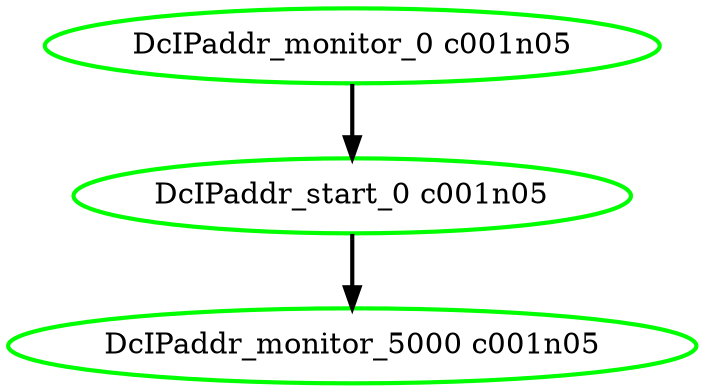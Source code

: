  digraph "g" {
"DcIPaddr_monitor_0 c001n05" -> "DcIPaddr_start_0 c001n05" [ style = bold]
"DcIPaddr_monitor_0 c001n05" [ style=bold color="green" fontcolor="black" ]
"DcIPaddr_monitor_5000 c001n05" [ style=bold color="green" fontcolor="black" ]
"DcIPaddr_start_0 c001n05" -> "DcIPaddr_monitor_5000 c001n05" [ style = bold]
"DcIPaddr_start_0 c001n05" [ style=bold color="green" fontcolor="black" ]
}
